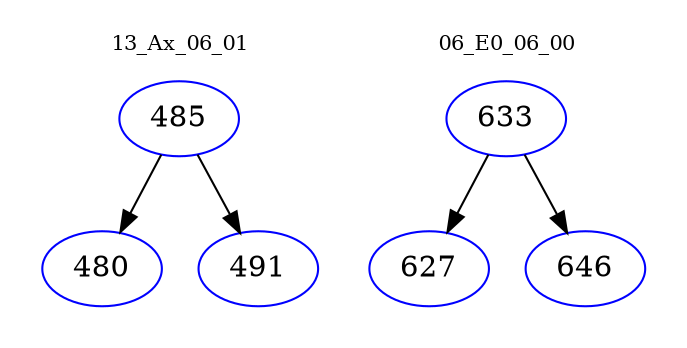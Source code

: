digraph{
subgraph cluster_0 {
color = white
label = "13_Ax_06_01";
fontsize=10;
T0_485 [label="485", color="blue"]
T0_485 -> T0_480 [color="black"]
T0_480 [label="480", color="blue"]
T0_485 -> T0_491 [color="black"]
T0_491 [label="491", color="blue"]
}
subgraph cluster_1 {
color = white
label = "06_E0_06_00";
fontsize=10;
T1_633 [label="633", color="blue"]
T1_633 -> T1_627 [color="black"]
T1_627 [label="627", color="blue"]
T1_633 -> T1_646 [color="black"]
T1_646 [label="646", color="blue"]
}
}
